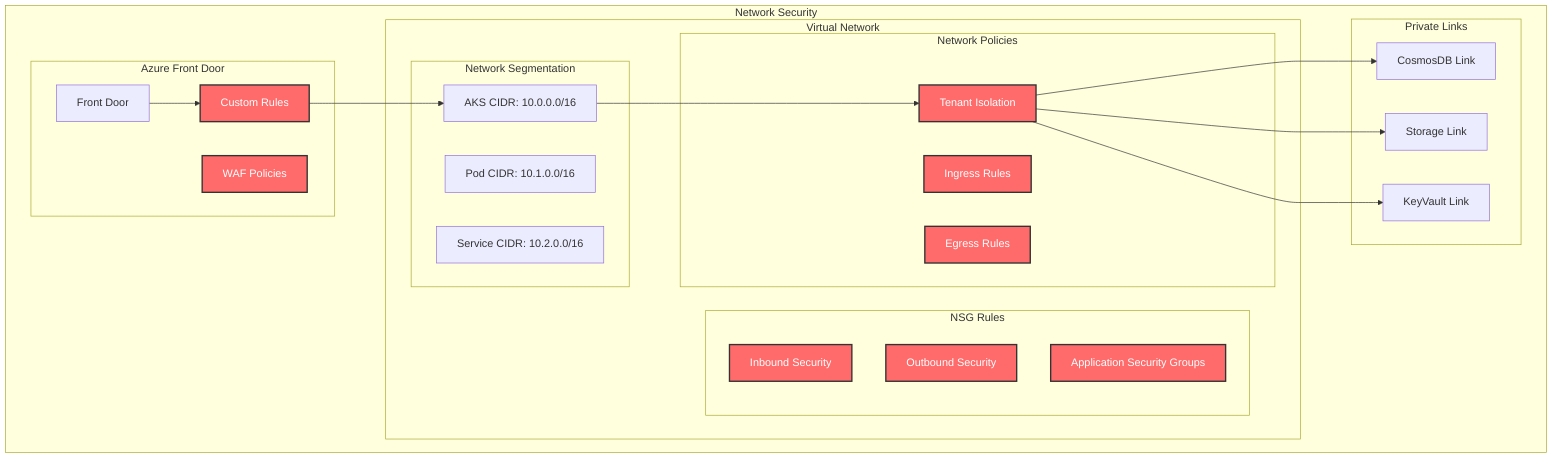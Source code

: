flowchart TD
    subgraph "Network Security"
        subgraph "Azure Front Door"
            AFD[Front Door]
            WAF[WAF Policies]
            RULES[Custom Rules]
        end

        subgraph "Virtual Network"
            subgraph "Network Segmentation"
                AKS_CIDR[AKS CIDR: 10.0.0.0/16]
                POD_CIDR[Pod CIDR: 10.1.0.0/16]
                SVC_CIDR[Service CIDR: 10.2.0.0/16]
            end

            subgraph "Network Policies"
                TENANT_ISO[Tenant Isolation]
                INGRESS_POL[Ingress Rules]
                EGRESS_POL[Egress Rules]
            end

            subgraph "NSG Rules"
                INBOUND[Inbound Security]
                OUTBOUND[Outbound Security]
                ASG[Application Security Groups]
            end
        end

        subgraph "Private Links"
            PL_COSMOS[CosmosDB Link]
            PL_STORAGE[Storage Link]
            PL_KV[KeyVault Link]
        end
    end

    AFD --> RULES
    RULES --> AKS_CIDR
    AKS_CIDR --> TENANT_ISO
    TENANT_ISO --> PL_COSMOS
    TENANT_ISO --> PL_STORAGE
    TENANT_ISO --> PL_KV

    classDef security fill:#ff6b6b,stroke:#333,stroke-width:2px,color:#fff;
    class WAF,RULES,TENANT_ISO,INGRESS_POL,EGRESS_POL,INBOUND,OUTBOUND,ASG security;